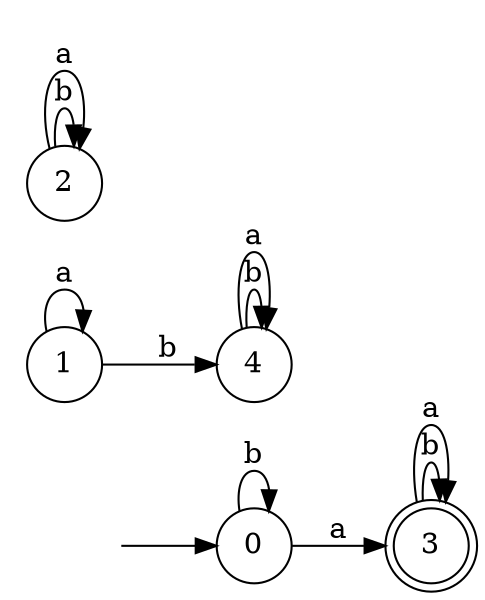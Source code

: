 digraph {
  rankdir=LR;
  0 [label="0", shape = circle];
  0 -> 0 [label="b"];
  0 -> 3 [label="a"];
  1 [label="1", shape = circle];
  1 -> 4 [label="b"];
  1 -> 1 [label="a"];
  2 [label="2", shape = circle];
  2 -> 2 [label="b"];
  2 -> 2 [label="a"];
  3 [label="3", shape = doublecircle];
  3 -> 3 [label="b"];
  3 -> 3 [label="a"];
  4 [label="4", shape = circle];
  4 -> 4 [label="b"];
  4 -> 4 [label="a"];
  5 [label="", shape = plaintext];
  5 -> 0 [label=""];
}
